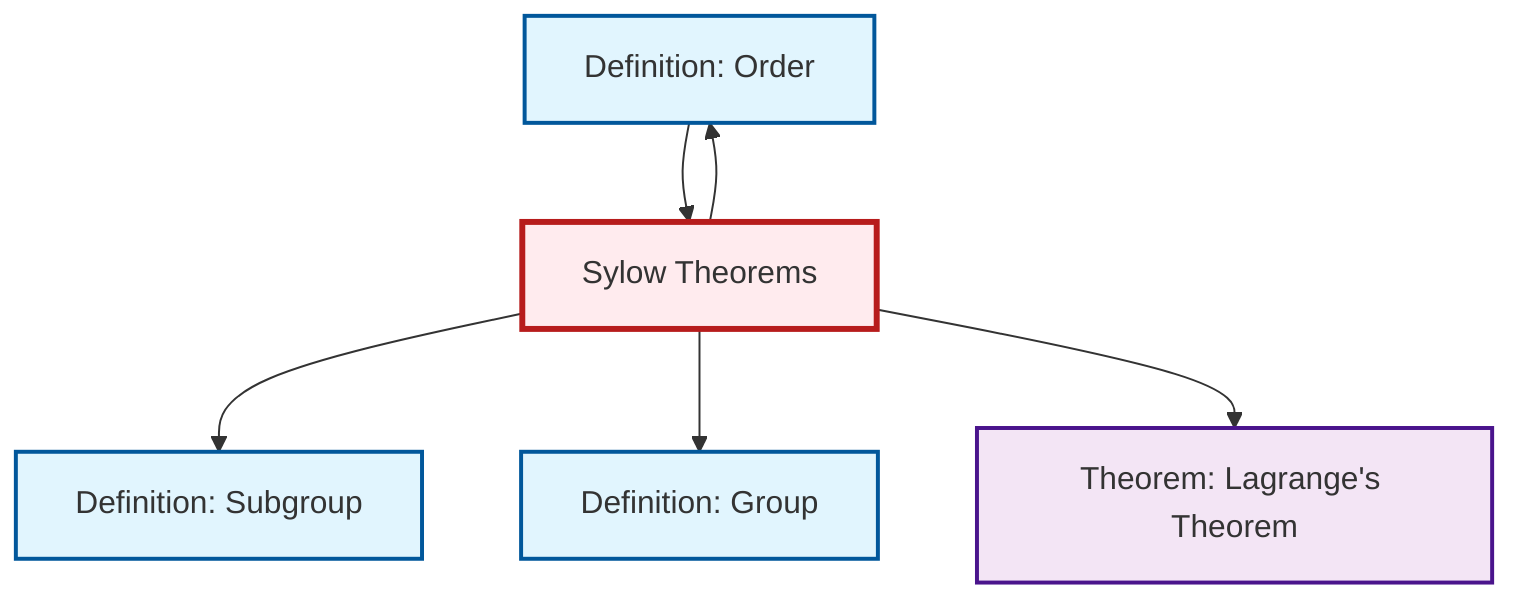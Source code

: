 graph TD
    classDef definition fill:#e1f5fe,stroke:#01579b,stroke-width:2px
    classDef theorem fill:#f3e5f5,stroke:#4a148c,stroke-width:2px
    classDef axiom fill:#fff3e0,stroke:#e65100,stroke-width:2px
    classDef example fill:#e8f5e9,stroke:#1b5e20,stroke-width:2px
    classDef current fill:#ffebee,stroke:#b71c1c,stroke-width:3px
    thm-lagrange["Theorem: Lagrange's Theorem"]:::theorem
    def-order["Definition: Order"]:::definition
    thm-sylow["Sylow Theorems"]:::theorem
    def-group["Definition: Group"]:::definition
    def-subgroup["Definition: Subgroup"]:::definition
    thm-sylow --> def-subgroup
    thm-sylow --> def-group
    thm-sylow --> thm-lagrange
    thm-sylow --> def-order
    def-order --> thm-sylow
    class thm-sylow current